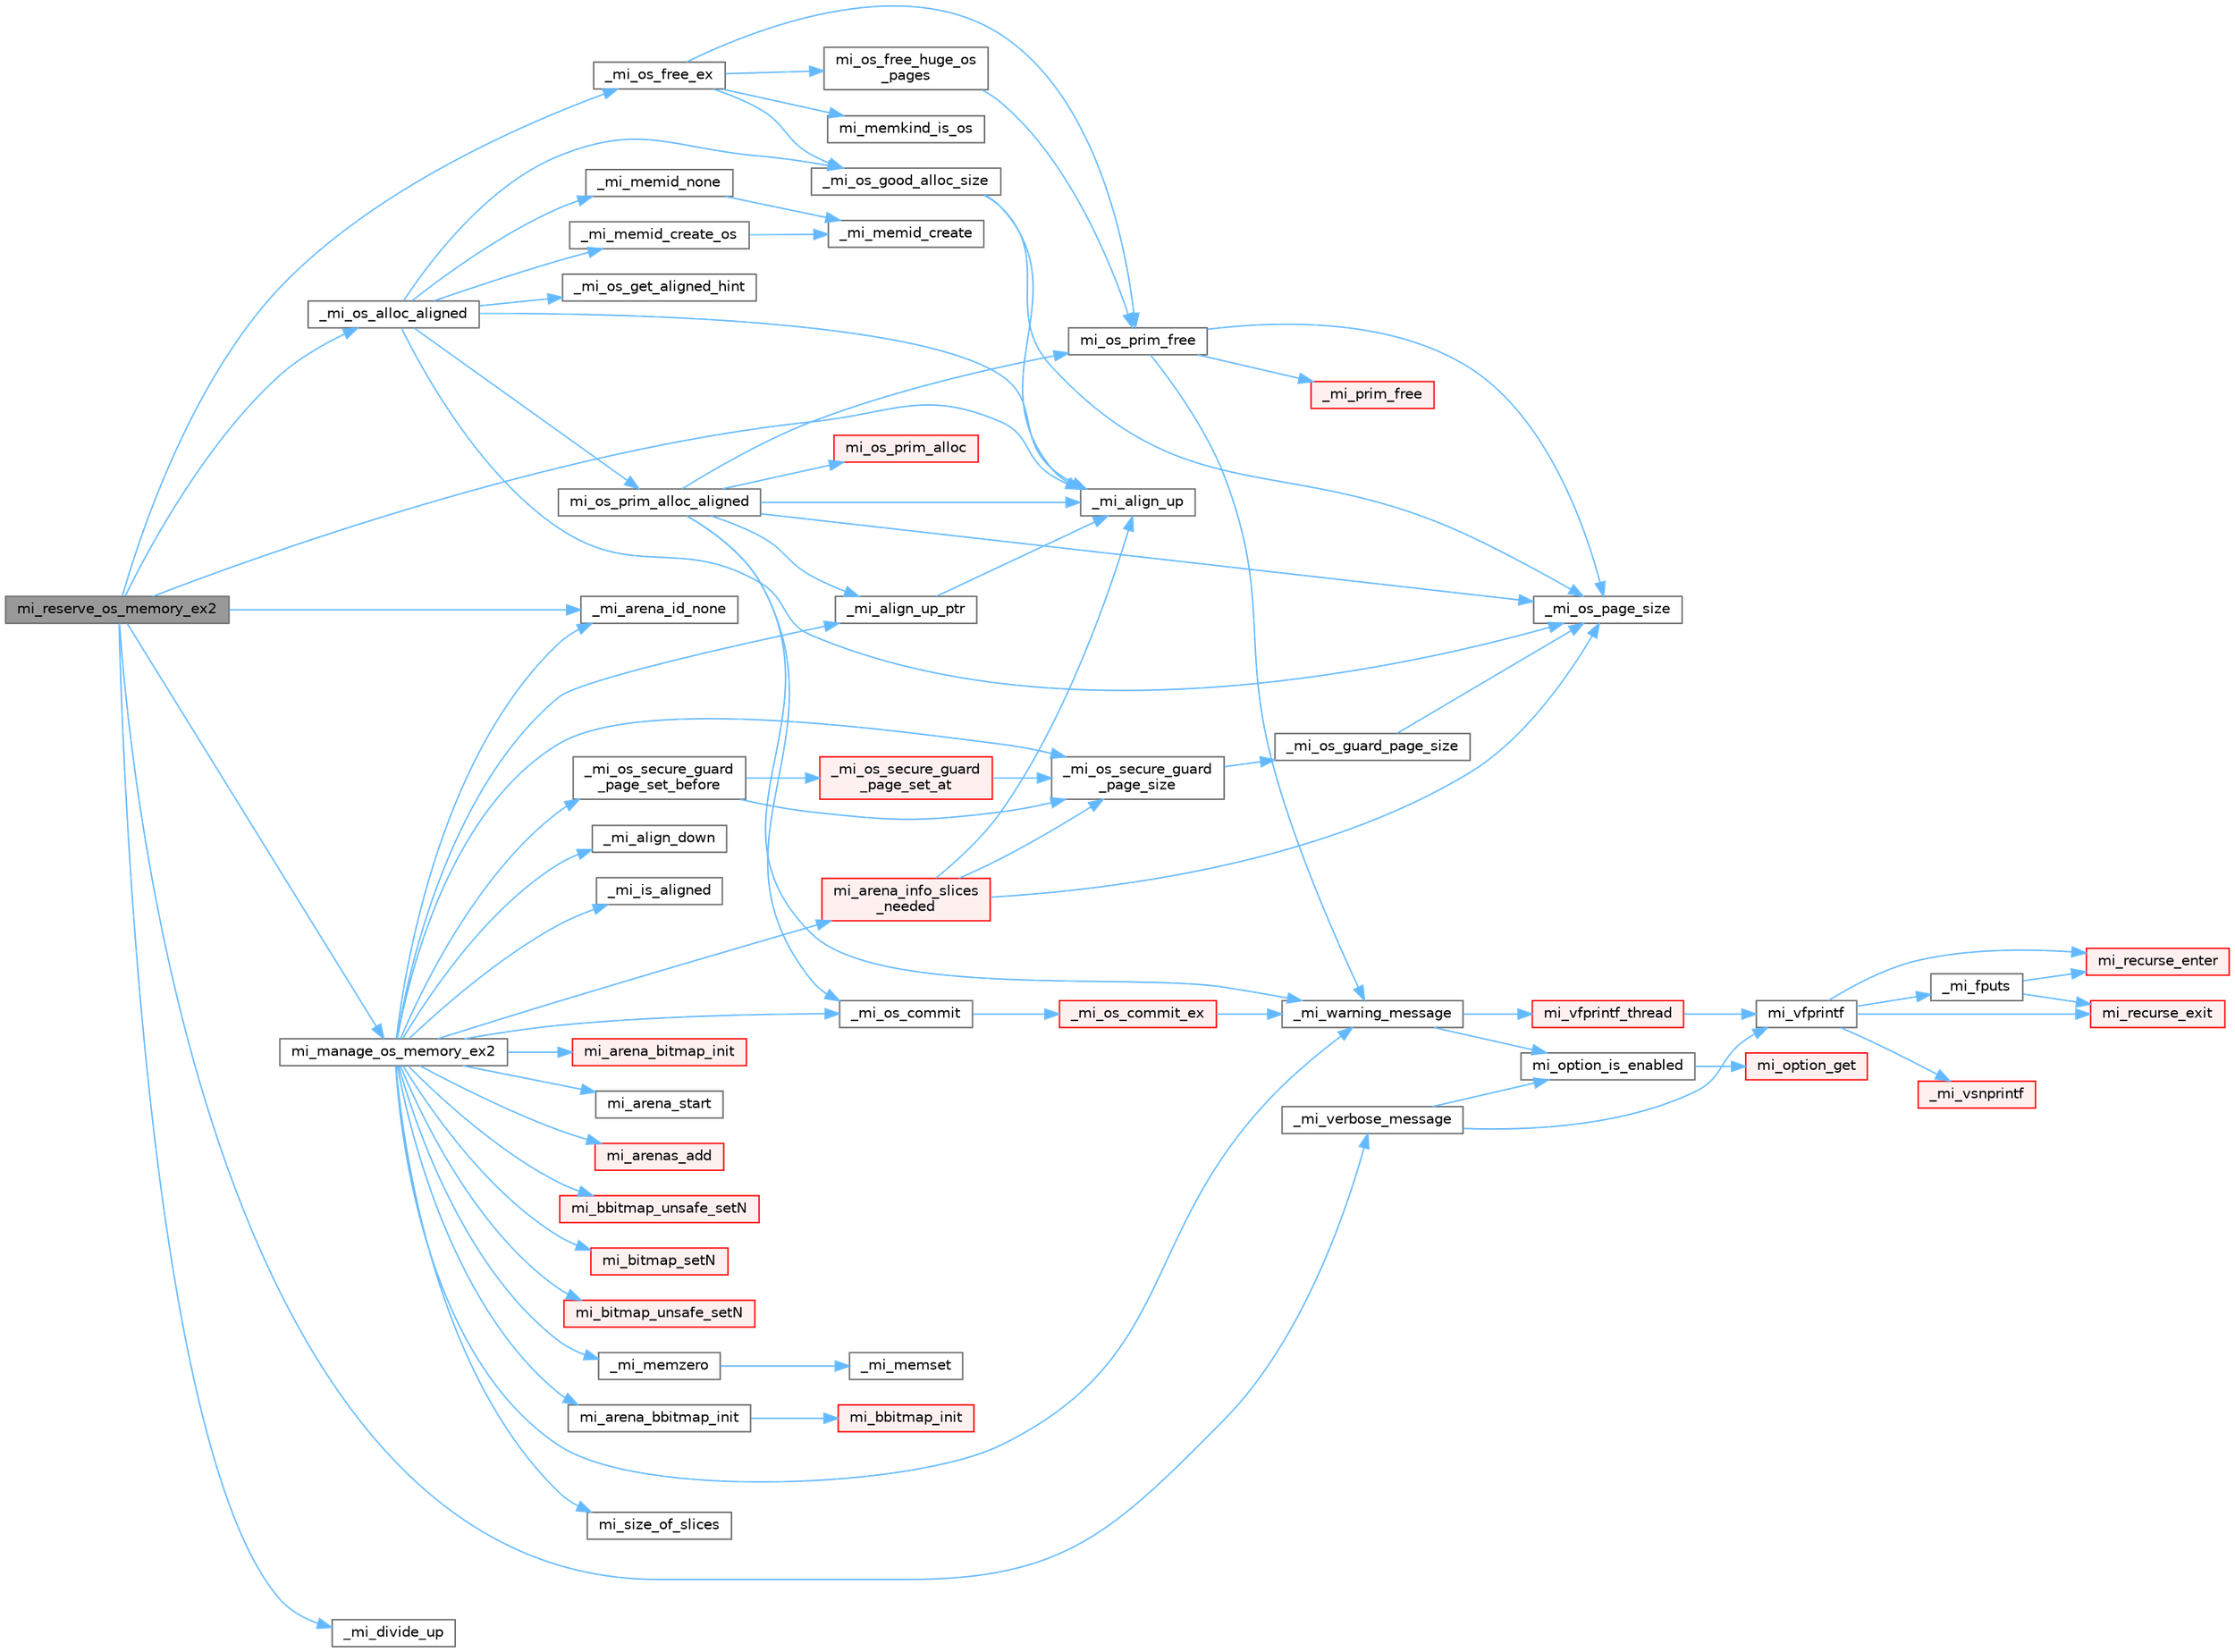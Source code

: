 digraph "mi_reserve_os_memory_ex2"
{
 // LATEX_PDF_SIZE
  bgcolor="transparent";
  edge [fontname=Helvetica,fontsize=10,labelfontname=Helvetica,labelfontsize=10];
  node [fontname=Helvetica,fontsize=10,shape=box,height=0.2,width=0.4];
  rankdir="LR";
  Node1 [id="Node000001",label="mi_reserve_os_memory_ex2",height=0.2,width=0.4,color="gray40", fillcolor="grey60", style="filled", fontcolor="black",tooltip=" "];
  Node1 -> Node2 [id="edge77_Node000001_Node000002",color="steelblue1",style="solid",tooltip=" "];
  Node2 [id="Node000002",label="_mi_align_up",height=0.2,width=0.4,color="grey40", fillcolor="white", style="filled",URL="$_e_a_s_t_l_2packages_2mimalloc_2include_2mimalloc_2internal_8h.html#a7f35944d44d8a16365072023dd19e0da",tooltip=" "];
  Node1 -> Node3 [id="edge78_Node000001_Node000003",color="steelblue1",style="solid",tooltip=" "];
  Node3 [id="Node000003",label="_mi_arena_id_none",height=0.2,width=0.4,color="grey40", fillcolor="white", style="filled",URL="$arena_8c.html#a3f182e53b3afc059fe50cb4ad6756dc1",tooltip=" "];
  Node1 -> Node4 [id="edge79_Node000001_Node000004",color="steelblue1",style="solid",tooltip=" "];
  Node4 [id="Node000004",label="_mi_divide_up",height=0.2,width=0.4,color="grey40", fillcolor="white", style="filled",URL="$_e_a_s_t_l_2packages_2mimalloc_2include_2mimalloc_2internal_8h.html#a693e5b64e9a4644c716974dda2395edc",tooltip=" "];
  Node1 -> Node5 [id="edge80_Node000001_Node000005",color="steelblue1",style="solid",tooltip=" "];
  Node5 [id="Node000005",label="_mi_os_alloc_aligned",height=0.2,width=0.4,color="grey40", fillcolor="white", style="filled",URL="$os_8c.html#afce7c8636aa29141d98edb847cd6f859",tooltip=" "];
  Node5 -> Node2 [id="edge81_Node000005_Node000002",color="steelblue1",style="solid",tooltip=" "];
  Node5 -> Node6 [id="edge82_Node000005_Node000006",color="steelblue1",style="solid",tooltip=" "];
  Node6 [id="Node000006",label="_mi_memid_create_os",height=0.2,width=0.4,color="grey40", fillcolor="white", style="filled",URL="$_e_a_s_t_l_2packages_2mimalloc_2include_2mimalloc_2internal_8h.html#a09383ef9229fc236d59aadf1acc9268c",tooltip=" "];
  Node6 -> Node7 [id="edge83_Node000006_Node000007",color="steelblue1",style="solid",tooltip=" "];
  Node7 [id="Node000007",label="_mi_memid_create",height=0.2,width=0.4,color="grey40", fillcolor="white", style="filled",URL="$_e_a_s_t_l_2packages_2mimalloc_2include_2mimalloc_2internal_8h.html#a666352100ead3b22c4cd8ac803b1b1f8",tooltip=" "];
  Node5 -> Node8 [id="edge84_Node000005_Node000008",color="steelblue1",style="solid",tooltip=" "];
  Node8 [id="Node000008",label="_mi_memid_none",height=0.2,width=0.4,color="grey40", fillcolor="white", style="filled",URL="$_e_a_s_t_l_2packages_2mimalloc_2include_2mimalloc_2internal_8h.html#a130091d8591ac82c587dace216eca4d2",tooltip=" "];
  Node8 -> Node7 [id="edge85_Node000008_Node000007",color="steelblue1",style="solid",tooltip=" "];
  Node5 -> Node9 [id="edge86_Node000005_Node000009",color="steelblue1",style="solid",tooltip=" "];
  Node9 [id="Node000009",label="_mi_os_get_aligned_hint",height=0.2,width=0.4,color="grey40", fillcolor="white", style="filled",URL="$os_8c.html#a91db0c766bc3be65860971d827244f70",tooltip=" "];
  Node5 -> Node10 [id="edge87_Node000005_Node000010",color="steelblue1",style="solid",tooltip=" "];
  Node10 [id="Node000010",label="_mi_os_good_alloc_size",height=0.2,width=0.4,color="grey40", fillcolor="white", style="filled",URL="$os_8c.html#aa30b56bf7b30da1c4f35323cfccce4f1",tooltip=" "];
  Node10 -> Node2 [id="edge88_Node000010_Node000002",color="steelblue1",style="solid",tooltip=" "];
  Node10 -> Node11 [id="edge89_Node000010_Node000011",color="steelblue1",style="solid",tooltip=" "];
  Node11 [id="Node000011",label="_mi_os_page_size",height=0.2,width=0.4,color="grey40", fillcolor="white", style="filled",URL="$os_8c.html#a723e4c95209d4c6282b53317473e83d5",tooltip=" "];
  Node5 -> Node11 [id="edge90_Node000005_Node000011",color="steelblue1",style="solid",tooltip=" "];
  Node5 -> Node12 [id="edge91_Node000005_Node000012",color="steelblue1",style="solid",tooltip=" "];
  Node12 [id="Node000012",label="mi_os_prim_alloc_aligned",height=0.2,width=0.4,color="grey40", fillcolor="white", style="filled",URL="$os_8c.html#a661fb4f8ebc2ec073a2652b6eb21698b",tooltip=" "];
  Node12 -> Node2 [id="edge92_Node000012_Node000002",color="steelblue1",style="solid",tooltip=" "];
  Node12 -> Node13 [id="edge93_Node000012_Node000013",color="steelblue1",style="solid",tooltip=" "];
  Node13 [id="Node000013",label="_mi_align_up_ptr",height=0.2,width=0.4,color="grey40", fillcolor="white", style="filled",URL="$_e_a_s_t_l_2packages_2mimalloc_2include_2mimalloc_2internal_8h.html#ac76001cb6de6586632eb7fb6c1795a77",tooltip=" "];
  Node13 -> Node2 [id="edge94_Node000013_Node000002",color="steelblue1",style="solid",tooltip=" "];
  Node12 -> Node14 [id="edge95_Node000012_Node000014",color="steelblue1",style="solid",tooltip=" "];
  Node14 [id="Node000014",label="_mi_os_commit",height=0.2,width=0.4,color="grey40", fillcolor="white", style="filled",URL="$os_8c.html#acef931ae1be3c3ddb6ee125a8267a84e",tooltip=" "];
  Node14 -> Node15 [id="edge96_Node000014_Node000015",color="steelblue1",style="solid",tooltip=" "];
  Node15 [id="Node000015",label="_mi_os_commit_ex",height=0.2,width=0.4,color="red", fillcolor="#FFF0F0", style="filled",URL="$os_8c.html#a3d62d4f2f8c54d1251323be446068194",tooltip=" "];
  Node15 -> Node18 [id="edge97_Node000015_Node000018",color="steelblue1",style="solid",tooltip=" "];
  Node18 [id="Node000018",label="_mi_warning_message",height=0.2,width=0.4,color="grey40", fillcolor="white", style="filled",URL="$options_8c.html#ac253cac2ca24fb63be7f4937ac620dc4",tooltip=" "];
  Node18 -> Node19 [id="edge98_Node000018_Node000019",color="steelblue1",style="solid",tooltip=" "];
  Node19 [id="Node000019",label="mi_option_is_enabled",height=0.2,width=0.4,color="grey40", fillcolor="white", style="filled",URL="$group__options.html#ga459ad98f18b3fc9275474807fe0ca188",tooltip=" "];
  Node19 -> Node20 [id="edge99_Node000019_Node000020",color="steelblue1",style="solid",tooltip=" "];
  Node20 [id="Node000020",label="mi_option_get",height=0.2,width=0.4,color="red", fillcolor="#FFF0F0", style="filled",URL="$group__options.html#ga7e8af195cc81d3fa64ccf2662caa565a",tooltip=" "];
  Node18 -> Node36 [id="edge100_Node000018_Node000036",color="steelblue1",style="solid",tooltip=" "];
  Node36 [id="Node000036",label="mi_vfprintf_thread",height=0.2,width=0.4,color="red", fillcolor="#FFF0F0", style="filled",URL="$options_8c.html#a4af8263c139d04a876914f39024a7424",tooltip=" "];
  Node36 -> Node48 [id="edge101_Node000036_Node000048",color="steelblue1",style="solid",tooltip=" "];
  Node48 [id="Node000048",label="mi_vfprintf",height=0.2,width=0.4,color="grey40", fillcolor="white", style="filled",URL="$options_8c.html#a1f31f62f178fb5309451aa44c8d25327",tooltip=" "];
  Node48 -> Node49 [id="edge102_Node000048_Node000049",color="steelblue1",style="solid",tooltip=" "];
  Node49 [id="Node000049",label="_mi_fputs",height=0.2,width=0.4,color="grey40", fillcolor="white", style="filled",URL="$options_8c.html#a74eecad8676654f59f427a84ccc5c19d",tooltip=" "];
  Node49 -> Node50 [id="edge103_Node000049_Node000050",color="steelblue1",style="solid",tooltip=" "];
  Node50 [id="Node000050",label="mi_recurse_enter",height=0.2,width=0.4,color="red", fillcolor="#FFF0F0", style="filled",URL="$options_8c.html#a1fdb7bd3b10624ddeabe0988c52a1285",tooltip=" "];
  Node49 -> Node51 [id="edge104_Node000049_Node000051",color="steelblue1",style="solid",tooltip=" "];
  Node51 [id="Node000051",label="mi_recurse_exit",height=0.2,width=0.4,color="red", fillcolor="#FFF0F0", style="filled",URL="$options_8c.html#ae9c4fbdaa6fedca31b9c25dcb78112ae",tooltip=" "];
  Node48 -> Node42 [id="edge105_Node000048_Node000042",color="steelblue1",style="solid",tooltip=" "];
  Node42 [id="Node000042",label="_mi_vsnprintf",height=0.2,width=0.4,color="red", fillcolor="#FFF0F0", style="filled",URL="$libc_8c.html#a8991188606f00dc8665aa14d8e7dab83",tooltip=" "];
  Node48 -> Node50 [id="edge106_Node000048_Node000050",color="steelblue1",style="solid",tooltip=" "];
  Node48 -> Node51 [id="edge107_Node000048_Node000051",color="steelblue1",style="solid",tooltip=" "];
  Node12 -> Node11 [id="edge108_Node000012_Node000011",color="steelblue1",style="solid",tooltip=" "];
  Node12 -> Node18 [id="edge109_Node000012_Node000018",color="steelblue1",style="solid",tooltip=" "];
  Node12 -> Node57 [id="edge110_Node000012_Node000057",color="steelblue1",style="solid",tooltip=" "];
  Node57 [id="Node000057",label="mi_os_prim_alloc",height=0.2,width=0.4,color="red", fillcolor="#FFF0F0", style="filled",URL="$os_8c.html#ac50f6ac4cacc85db44bcdfbe89f941b8",tooltip=" "];
  Node12 -> Node83 [id="edge111_Node000012_Node000083",color="steelblue1",style="solid",tooltip=" "];
  Node83 [id="Node000083",label="mi_os_prim_free",height=0.2,width=0.4,color="grey40", fillcolor="white", style="filled",URL="$os_8c.html#a52be3cf3bbf0a792b75a16e6d8c54a6e",tooltip=" "];
  Node83 -> Node11 [id="edge112_Node000083_Node000011",color="steelblue1",style="solid",tooltip=" "];
  Node83 -> Node84 [id="edge113_Node000083_Node000084",color="steelblue1",style="solid",tooltip=" "];
  Node84 [id="Node000084",label="_mi_prim_free",height=0.2,width=0.4,color="red", fillcolor="#FFF0F0", style="filled",URL="$windows_2prim_8c.html#a709e08e93548cbede90a196d306ab4f9",tooltip=" "];
  Node83 -> Node18 [id="edge114_Node000083_Node000018",color="steelblue1",style="solid",tooltip=" "];
  Node1 -> Node86 [id="edge115_Node000001_Node000086",color="steelblue1",style="solid",tooltip=" "];
  Node86 [id="Node000086",label="_mi_os_free_ex",height=0.2,width=0.4,color="grey40", fillcolor="white", style="filled",URL="$os_8c.html#aeadf7a5475ecac072880a4c415d85c75",tooltip=" "];
  Node86 -> Node10 [id="edge116_Node000086_Node000010",color="steelblue1",style="solid",tooltip=" "];
  Node86 -> Node87 [id="edge117_Node000086_Node000087",color="steelblue1",style="solid",tooltip=" "];
  Node87 [id="Node000087",label="mi_memkind_is_os",height=0.2,width=0.4,color="grey40", fillcolor="white", style="filled",URL="$types_8h.html#a7b53315c793e6a0934fb369cfb0dc388",tooltip=" "];
  Node86 -> Node88 [id="edge118_Node000086_Node000088",color="steelblue1",style="solid",tooltip=" "];
  Node88 [id="Node000088",label="mi_os_free_huge_os\l_pages",height=0.2,width=0.4,color="grey40", fillcolor="white", style="filled",URL="$os_8c.html#aa0a58080699361b65ccbf1a97f99edee",tooltip=" "];
  Node88 -> Node83 [id="edge119_Node000088_Node000083",color="steelblue1",style="solid",tooltip=" "];
  Node86 -> Node83 [id="edge120_Node000086_Node000083",color="steelblue1",style="solid",tooltip=" "];
  Node1 -> Node82 [id="edge121_Node000001_Node000082",color="steelblue1",style="solid",tooltip=" "];
  Node82 [id="Node000082",label="_mi_verbose_message",height=0.2,width=0.4,color="grey40", fillcolor="white", style="filled",URL="$options_8c.html#ab9890036c5acb25eacd13bec3a6b0c68",tooltip=" "];
  Node82 -> Node19 [id="edge122_Node000082_Node000019",color="steelblue1",style="solid",tooltip=" "];
  Node82 -> Node48 [id="edge123_Node000082_Node000048",color="steelblue1",style="solid",tooltip=" "];
  Node1 -> Node89 [id="edge124_Node000001_Node000089",color="steelblue1",style="solid",tooltip=" "];
  Node89 [id="Node000089",label="mi_manage_os_memory_ex2",height=0.2,width=0.4,color="grey40", fillcolor="white", style="filled",URL="$arena_8c.html#abe500bfc5b4b2c0c88ca14c9ba443fca",tooltip=" "];
  Node89 -> Node56 [id="edge125_Node000089_Node000056",color="steelblue1",style="solid",tooltip=" "];
  Node56 [id="Node000056",label="_mi_align_down",height=0.2,width=0.4,color="grey40", fillcolor="white", style="filled",URL="$_e_a_s_t_l_2packages_2mimalloc_2include_2mimalloc_2internal_8h.html#ae0f2f8d6ceafe97eed3962f752cb9975",tooltip=" "];
  Node89 -> Node13 [id="edge126_Node000089_Node000013",color="steelblue1",style="solid",tooltip=" "];
  Node89 -> Node3 [id="edge127_Node000089_Node000003",color="steelblue1",style="solid",tooltip=" "];
  Node89 -> Node71 [id="edge128_Node000089_Node000071",color="steelblue1",style="solid",tooltip=" "];
  Node71 [id="Node000071",label="_mi_is_aligned",height=0.2,width=0.4,color="grey40", fillcolor="white", style="filled",URL="$_e_a_s_t_l_2packages_2mimalloc_2include_2mimalloc_2internal_8h.html#ad446ae4d82cbdbd78dfbe46fa2330555",tooltip=" "];
  Node89 -> Node90 [id="edge129_Node000089_Node000090",color="steelblue1",style="solid",tooltip=" "];
  Node90 [id="Node000090",label="_mi_memzero",height=0.2,width=0.4,color="grey40", fillcolor="white", style="filled",URL="$_e_a_s_t_l_2packages_2mimalloc_2include_2mimalloc_2internal_8h.html#a621a19b2339e1a1d23f8bc1a96eb3b54",tooltip=" "];
  Node90 -> Node91 [id="edge130_Node000090_Node000091",color="steelblue1",style="solid",tooltip=" "];
  Node91 [id="Node000091",label="_mi_memset",height=0.2,width=0.4,color="grey40", fillcolor="white", style="filled",URL="$_e_a_s_t_l_2packages_2mimalloc_2include_2mimalloc_2internal_8h.html#ae042f084f894809035813d45e3c43561",tooltip=" "];
  Node89 -> Node14 [id="edge131_Node000089_Node000014",color="steelblue1",style="solid",tooltip=" "];
  Node89 -> Node92 [id="edge132_Node000089_Node000092",color="steelblue1",style="solid",tooltip=" "];
  Node92 [id="Node000092",label="_mi_os_secure_guard\l_page_set_before",height=0.2,width=0.4,color="grey40", fillcolor="white", style="filled",URL="$os_8c.html#aac8deca2b283afa161d538be5b073e23",tooltip=" "];
  Node92 -> Node93 [id="edge133_Node000092_Node000093",color="steelblue1",style="solid",tooltip=" "];
  Node93 [id="Node000093",label="_mi_os_secure_guard\l_page_set_at",height=0.2,width=0.4,color="red", fillcolor="#FFF0F0", style="filled",URL="$os_8c.html#ab8a90f7c45f09eeb46adb1677f438827",tooltip=" "];
  Node93 -> Node100 [id="edge134_Node000093_Node000100",color="steelblue1",style="solid",tooltip=" "];
  Node100 [id="Node000100",label="_mi_os_secure_guard\l_page_size",height=0.2,width=0.4,color="grey40", fillcolor="white", style="filled",URL="$os_8c.html#a2daf38bcf9e1a42db5038d237354fbe2",tooltip=" "];
  Node100 -> Node101 [id="edge135_Node000100_Node000101",color="steelblue1",style="solid",tooltip=" "];
  Node101 [id="Node000101",label="_mi_os_guard_page_size",height=0.2,width=0.4,color="grey40", fillcolor="white", style="filled",URL="$os_8c.html#a92837b7960d16ef8d3e038784b1c95df",tooltip=" "];
  Node101 -> Node11 [id="edge136_Node000101_Node000011",color="steelblue1",style="solid",tooltip=" "];
  Node92 -> Node100 [id="edge137_Node000092_Node000100",color="steelblue1",style="solid",tooltip=" "];
  Node89 -> Node100 [id="edge138_Node000089_Node000100",color="steelblue1",style="solid",tooltip=" "];
  Node89 -> Node18 [id="edge139_Node000089_Node000018",color="steelblue1",style="solid",tooltip=" "];
  Node89 -> Node102 [id="edge140_Node000089_Node000102",color="steelblue1",style="solid",tooltip=" "];
  Node102 [id="Node000102",label="mi_arena_bbitmap_init",height=0.2,width=0.4,color="grey40", fillcolor="white", style="filled",URL="$arena_8c.html#a4f21e29d9ba749305335931407f06a9b",tooltip=" "];
  Node102 -> Node103 [id="edge141_Node000102_Node000103",color="steelblue1",style="solid",tooltip=" "];
  Node103 [id="Node000103",label="mi_bbitmap_init",height=0.2,width=0.4,color="red", fillcolor="#FFF0F0", style="filled",URL="$bitmap_8c.html#a4bd0f59fd39f7ef532ecf6379640103a",tooltip=" "];
  Node89 -> Node107 [id="edge142_Node000089_Node000107",color="steelblue1",style="solid",tooltip=" "];
  Node107 [id="Node000107",label="mi_arena_bitmap_init",height=0.2,width=0.4,color="red", fillcolor="#FFF0F0", style="filled",URL="$arena_8c.html#a13b4f9a7a5bfbbd55e29b5c4edf49ada",tooltip=" "];
  Node89 -> Node110 [id="edge143_Node000089_Node000110",color="steelblue1",style="solid",tooltip=" "];
  Node110 [id="Node000110",label="mi_arena_info_slices\l_needed",height=0.2,width=0.4,color="red", fillcolor="#FFF0F0", style="filled",URL="$arena_8c.html#aa24a6fd5087dd6cb501769f734b28379",tooltip=" "];
  Node110 -> Node2 [id="edge144_Node000110_Node000002",color="steelblue1",style="solid",tooltip=" "];
  Node110 -> Node11 [id="edge145_Node000110_Node000011",color="steelblue1",style="solid",tooltip=" "];
  Node110 -> Node100 [id="edge146_Node000110_Node000100",color="steelblue1",style="solid",tooltip=" "];
  Node89 -> Node112 [id="edge147_Node000089_Node000112",color="steelblue1",style="solid",tooltip=" "];
  Node112 [id="Node000112",label="mi_arena_start",height=0.2,width=0.4,color="grey40", fillcolor="white", style="filled",URL="$arena_8c.html#a8aa073deb4be73d4bbc7b27864c55cd4",tooltip=" "];
  Node89 -> Node113 [id="edge148_Node000089_Node000113",color="steelblue1",style="solid",tooltip=" "];
  Node113 [id="Node000113",label="mi_arenas_add",height=0.2,width=0.4,color="red", fillcolor="#FFF0F0", style="filled",URL="$arena_8c.html#a9f408e7daa5afe468f73c26aee9e2648",tooltip=" "];
  Node89 -> Node116 [id="edge149_Node000089_Node000116",color="steelblue1",style="solid",tooltip=" "];
  Node116 [id="Node000116",label="mi_bbitmap_unsafe_setN",height=0.2,width=0.4,color="red", fillcolor="#FFF0F0", style="filled",URL="$bitmap_8c.html#a370a9392dc0bbcf78d5ff77ca2a9e15b",tooltip=" "];
  Node89 -> Node135 [id="edge150_Node000089_Node000135",color="steelblue1",style="solid",tooltip=" "];
  Node135 [id="Node000135",label="mi_bitmap_setN",height=0.2,width=0.4,color="red", fillcolor="#FFF0F0", style="filled",URL="$bitmap_8c.html#a8b50ea67e216213718b39a8bdc71c089",tooltip=" "];
  Node89 -> Node138 [id="edge151_Node000089_Node000138",color="steelblue1",style="solid",tooltip=" "];
  Node138 [id="Node000138",label="mi_bitmap_unsafe_setN",height=0.2,width=0.4,color="red", fillcolor="#FFF0F0", style="filled",URL="$bitmap_8c.html#a563a4de12743448216d8b9763ce0fcbf",tooltip=" "];
  Node89 -> Node140 [id="edge152_Node000089_Node000140",color="steelblue1",style="solid",tooltip=" "];
  Node140 [id="Node000140",label="mi_size_of_slices",height=0.2,width=0.4,color="grey40", fillcolor="white", style="filled",URL="$_e_a_s_t_l_2packages_2mimalloc_2include_2mimalloc_2internal_8h.html#ae8e31ea92ee1ee2f1a93ea87d0184436",tooltip=" "];
}
